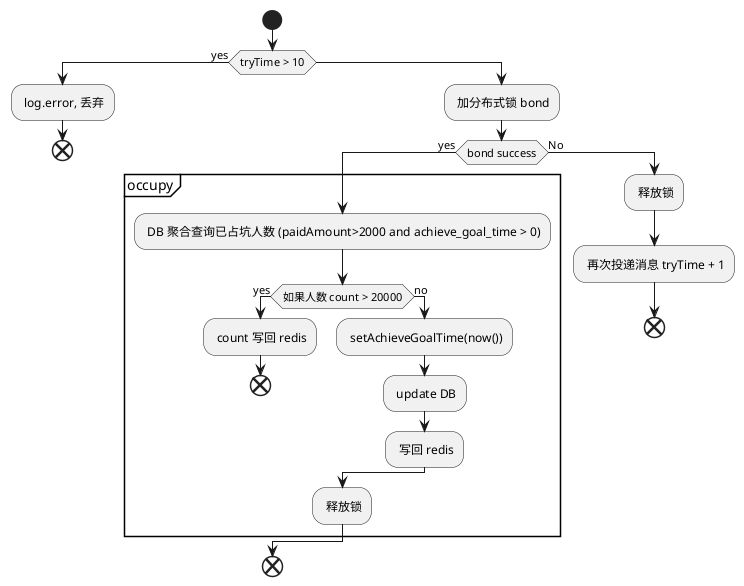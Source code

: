 @startuml
start

if(tryTime > 10) then(yes)
    : log.error, 丢弃;
    end
else
    : 加分布式锁 bond;
    if(bond success)then(yes)
        partition occupy {
            : DB 聚合查询已占坑人数 (paidAmount>2000 and achieve_goal_time > 0);
            if(如果人数 count > 20000)then(yes)
                : count 写回 redis;
                end;
            else(no)
                : setAchieveGoalTime(now());
                : update DB;
                : 写回 redis;
            endif
            : 释放锁;
        }
    else(No)
        : 释放锁;
        : 再次投递消息 tryTime + 1;
        end
    endif
endif

end
@enduml